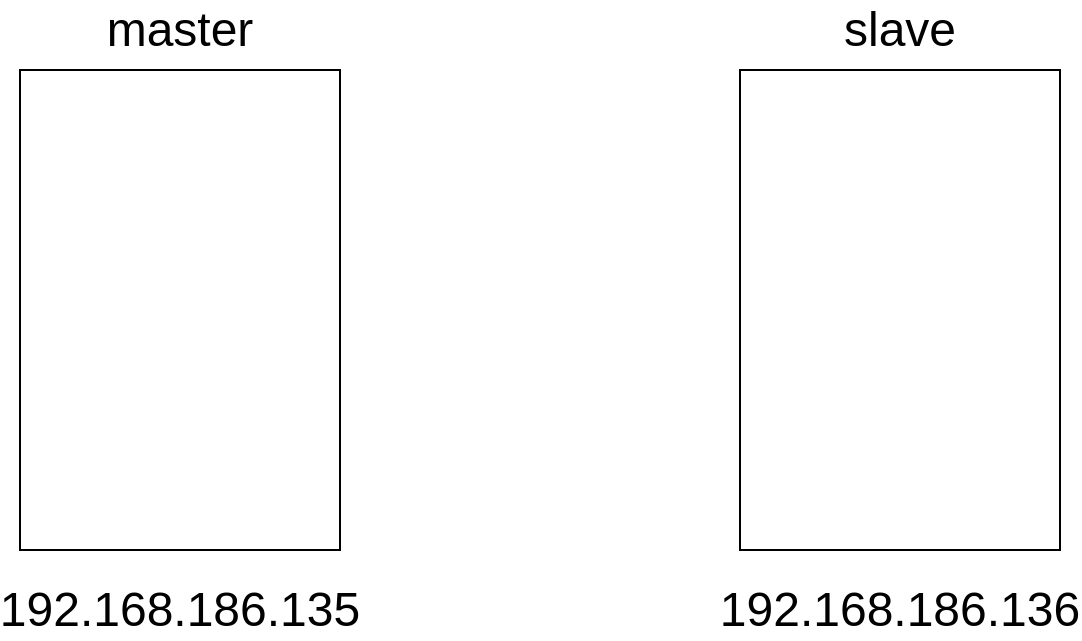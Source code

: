 <mxfile version="14.5.4" type="github">
  <diagram id="UK1oplZtVHk2g0x_dDSM" name="Page-1">
    <mxGraphModel dx="782" dy="413" grid="1" gridSize="10" guides="1" tooltips="1" connect="1" arrows="1" fold="1" page="1" pageScale="1" pageWidth="827" pageHeight="1169" math="0" shadow="0">
      <root>
        <mxCell id="0" />
        <mxCell id="1" parent="0" />
        <mxCell id="QV4RheT-G8MWhwkYlfRH-1" value="" style="rounded=0;whiteSpace=wrap;html=1;" vertex="1" parent="1">
          <mxGeometry x="120" y="240" width="160" height="240" as="geometry" />
        </mxCell>
        <mxCell id="QV4RheT-G8MWhwkYlfRH-3" value="" style="rounded=0;whiteSpace=wrap;html=1;" vertex="1" parent="1">
          <mxGeometry x="480" y="240" width="160" height="240" as="geometry" />
        </mxCell>
        <mxCell id="QV4RheT-G8MWhwkYlfRH-4" value="master" style="text;html=1;strokeColor=none;fillColor=none;align=center;verticalAlign=middle;whiteSpace=wrap;rounded=0;fontSize=24;" vertex="1" parent="1">
          <mxGeometry x="170" y="210" width="60" height="20" as="geometry" />
        </mxCell>
        <mxCell id="QV4RheT-G8MWhwkYlfRH-5" value="slave" style="text;html=1;strokeColor=none;fillColor=none;align=center;verticalAlign=middle;whiteSpace=wrap;rounded=0;fontSize=24;" vertex="1" parent="1">
          <mxGeometry x="530" y="210" width="60" height="20" as="geometry" />
        </mxCell>
        <mxCell id="QV4RheT-G8MWhwkYlfRH-6" value="192.168.186.135" style="text;html=1;strokeColor=none;fillColor=none;align=center;verticalAlign=middle;whiteSpace=wrap;rounded=0;fontSize=24;" vertex="1" parent="1">
          <mxGeometry x="180" y="500" width="40" height="20" as="geometry" />
        </mxCell>
        <mxCell id="QV4RheT-G8MWhwkYlfRH-7" value="192.168.186.136" style="text;html=1;strokeColor=none;fillColor=none;align=center;verticalAlign=middle;whiteSpace=wrap;rounded=0;fontSize=24;" vertex="1" parent="1">
          <mxGeometry x="540" y="500" width="40" height="20" as="geometry" />
        </mxCell>
      </root>
    </mxGraphModel>
  </diagram>
</mxfile>
